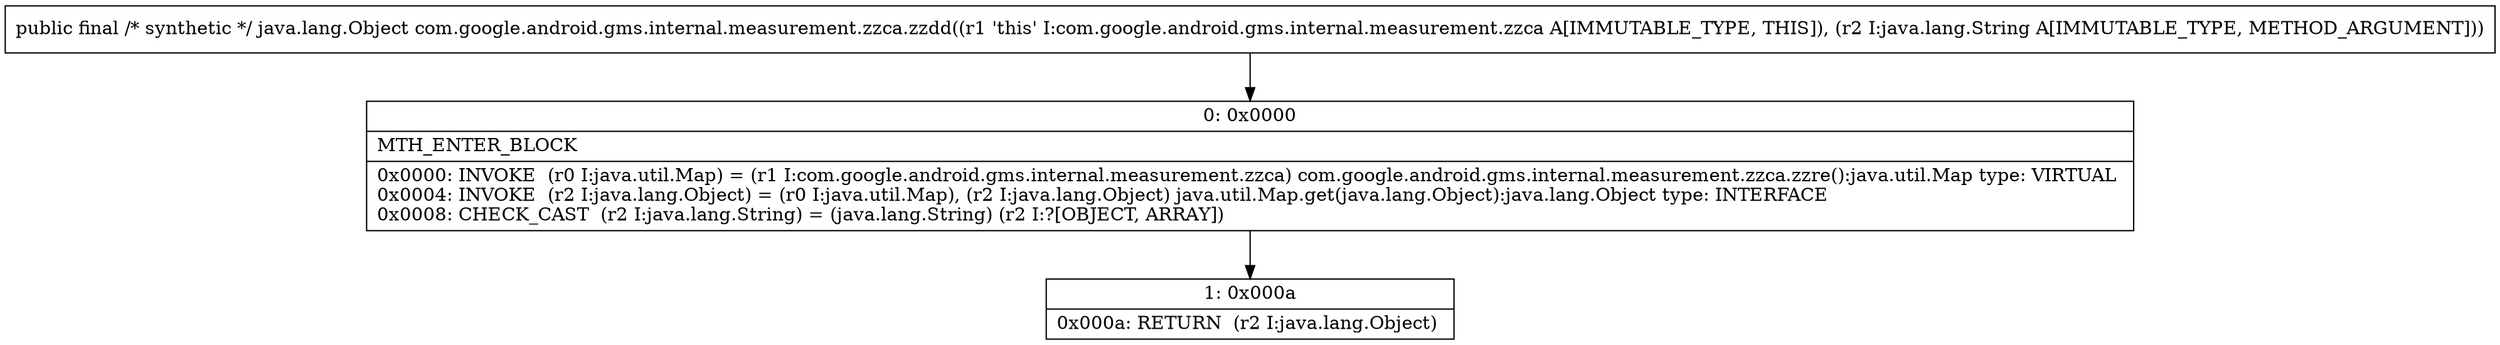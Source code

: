 digraph "CFG forcom.google.android.gms.internal.measurement.zzca.zzdd(Ljava\/lang\/String;)Ljava\/lang\/Object;" {
Node_0 [shape=record,label="{0\:\ 0x0000|MTH_ENTER_BLOCK\l|0x0000: INVOKE  (r0 I:java.util.Map) = (r1 I:com.google.android.gms.internal.measurement.zzca) com.google.android.gms.internal.measurement.zzca.zzre():java.util.Map type: VIRTUAL \l0x0004: INVOKE  (r2 I:java.lang.Object) = (r0 I:java.util.Map), (r2 I:java.lang.Object) java.util.Map.get(java.lang.Object):java.lang.Object type: INTERFACE \l0x0008: CHECK_CAST  (r2 I:java.lang.String) = (java.lang.String) (r2 I:?[OBJECT, ARRAY]) \l}"];
Node_1 [shape=record,label="{1\:\ 0x000a|0x000a: RETURN  (r2 I:java.lang.Object) \l}"];
MethodNode[shape=record,label="{public final \/* synthetic *\/ java.lang.Object com.google.android.gms.internal.measurement.zzca.zzdd((r1 'this' I:com.google.android.gms.internal.measurement.zzca A[IMMUTABLE_TYPE, THIS]), (r2 I:java.lang.String A[IMMUTABLE_TYPE, METHOD_ARGUMENT])) }"];
MethodNode -> Node_0;
Node_0 -> Node_1;
}

